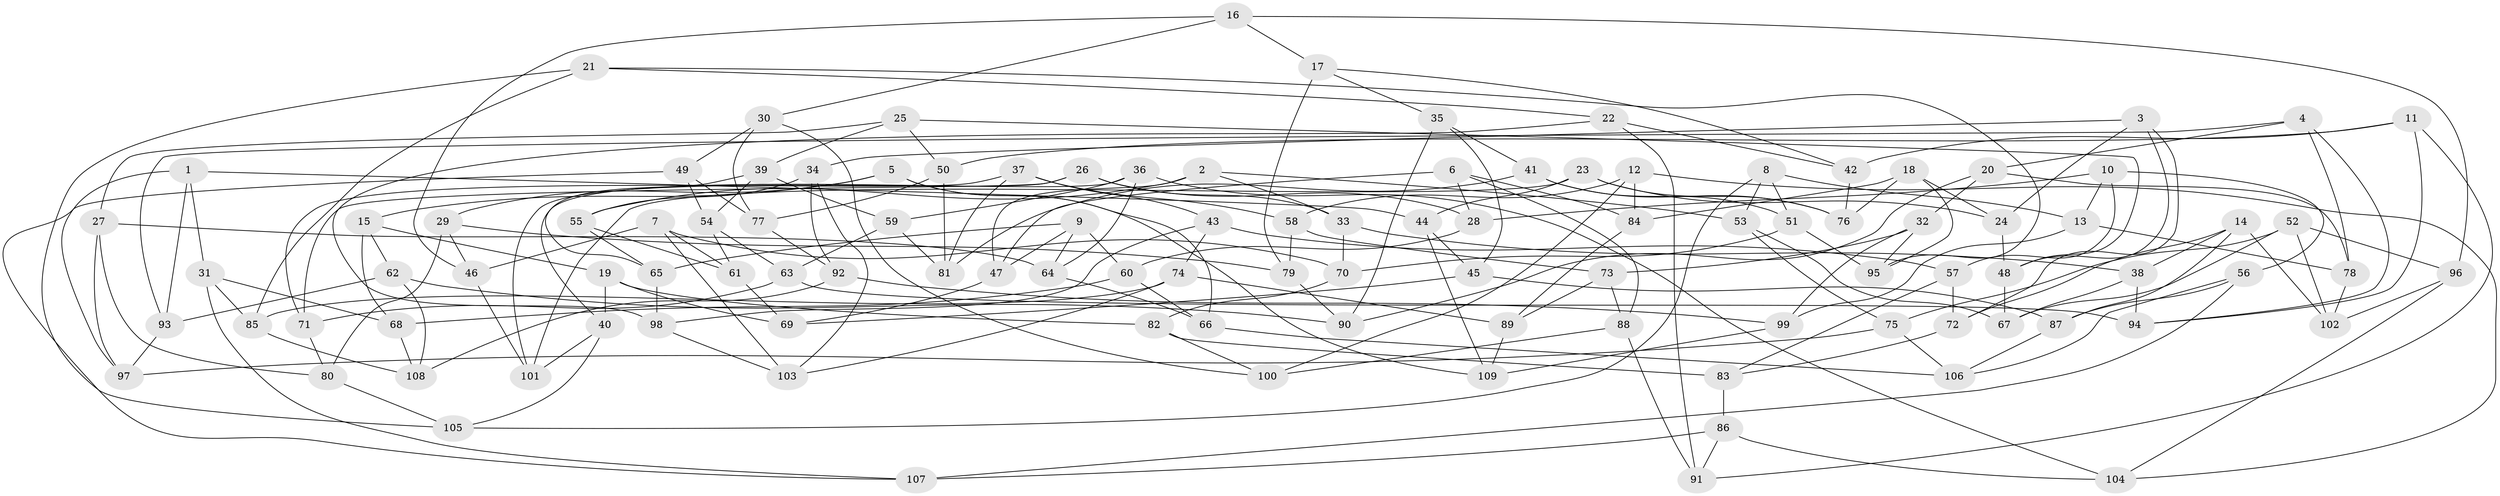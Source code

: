 // coarse degree distribution, {4: 0.39705882352941174, 5: 0.14705882352941177, 6: 0.45588235294117646}
// Generated by graph-tools (version 1.1) at 2025/52/02/27/25 19:52:33]
// undirected, 109 vertices, 218 edges
graph export_dot {
graph [start="1"]
  node [color=gray90,style=filled];
  1;
  2;
  3;
  4;
  5;
  6;
  7;
  8;
  9;
  10;
  11;
  12;
  13;
  14;
  15;
  16;
  17;
  18;
  19;
  20;
  21;
  22;
  23;
  24;
  25;
  26;
  27;
  28;
  29;
  30;
  31;
  32;
  33;
  34;
  35;
  36;
  37;
  38;
  39;
  40;
  41;
  42;
  43;
  44;
  45;
  46;
  47;
  48;
  49;
  50;
  51;
  52;
  53;
  54;
  55;
  56;
  57;
  58;
  59;
  60;
  61;
  62;
  63;
  64;
  65;
  66;
  67;
  68;
  69;
  70;
  71;
  72;
  73;
  74;
  75;
  76;
  77;
  78;
  79;
  80;
  81;
  82;
  83;
  84;
  85;
  86;
  87;
  88;
  89;
  90;
  91;
  92;
  93;
  94;
  95;
  96;
  97;
  98;
  99;
  100;
  101;
  102;
  103;
  104;
  105;
  106;
  107;
  108;
  109;
  1 -- 31;
  1 -- 97;
  1 -- 93;
  1 -- 44;
  2 -- 33;
  2 -- 53;
  2 -- 55;
  2 -- 47;
  3 -- 72;
  3 -- 24;
  3 -- 34;
  3 -- 48;
  4 -- 93;
  4 -- 20;
  4 -- 78;
  4 -- 94;
  5 -- 109;
  5 -- 15;
  5 -- 66;
  5 -- 29;
  6 -- 47;
  6 -- 88;
  6 -- 84;
  6 -- 28;
  7 -- 70;
  7 -- 103;
  7 -- 46;
  7 -- 61;
  8 -- 53;
  8 -- 13;
  8 -- 51;
  8 -- 105;
  9 -- 65;
  9 -- 60;
  9 -- 64;
  9 -- 47;
  10 -- 28;
  10 -- 56;
  10 -- 13;
  10 -- 57;
  11 -- 42;
  11 -- 94;
  11 -- 50;
  11 -- 91;
  12 -- 58;
  12 -- 84;
  12 -- 104;
  12 -- 100;
  13 -- 78;
  13 -- 99;
  14 -- 102;
  14 -- 72;
  14 -- 38;
  14 -- 87;
  15 -- 62;
  15 -- 19;
  15 -- 68;
  16 -- 96;
  16 -- 17;
  16 -- 46;
  16 -- 30;
  17 -- 42;
  17 -- 79;
  17 -- 35;
  18 -- 84;
  18 -- 24;
  18 -- 95;
  18 -- 76;
  19 -- 40;
  19 -- 82;
  19 -- 69;
  20 -- 90;
  20 -- 78;
  20 -- 32;
  21 -- 95;
  21 -- 85;
  21 -- 22;
  21 -- 105;
  22 -- 91;
  22 -- 42;
  22 -- 98;
  23 -- 44;
  23 -- 101;
  23 -- 76;
  23 -- 24;
  24 -- 48;
  25 -- 39;
  25 -- 50;
  25 -- 27;
  25 -- 48;
  26 -- 28;
  26 -- 101;
  26 -- 33;
  26 -- 71;
  27 -- 97;
  27 -- 64;
  27 -- 80;
  28 -- 60;
  29 -- 79;
  29 -- 46;
  29 -- 80;
  30 -- 49;
  30 -- 100;
  30 -- 77;
  31 -- 85;
  31 -- 107;
  31 -- 68;
  32 -- 99;
  32 -- 95;
  32 -- 73;
  33 -- 38;
  33 -- 70;
  34 -- 92;
  34 -- 55;
  34 -- 103;
  35 -- 45;
  35 -- 41;
  35 -- 90;
  36 -- 59;
  36 -- 40;
  36 -- 64;
  36 -- 104;
  37 -- 43;
  37 -- 58;
  37 -- 81;
  37 -- 71;
  38 -- 67;
  38 -- 94;
  39 -- 54;
  39 -- 65;
  39 -- 59;
  40 -- 105;
  40 -- 101;
  41 -- 51;
  41 -- 81;
  41 -- 76;
  42 -- 76;
  43 -- 57;
  43 -- 74;
  43 -- 98;
  44 -- 109;
  44 -- 45;
  45 -- 87;
  45 -- 69;
  46 -- 101;
  47 -- 69;
  48 -- 67;
  49 -- 107;
  49 -- 77;
  49 -- 54;
  50 -- 77;
  50 -- 81;
  51 -- 70;
  51 -- 95;
  52 -- 67;
  52 -- 102;
  52 -- 96;
  52 -- 75;
  53 -- 67;
  53 -- 75;
  54 -- 63;
  54 -- 61;
  55 -- 65;
  55 -- 61;
  56 -- 87;
  56 -- 106;
  56 -- 107;
  57 -- 72;
  57 -- 83;
  58 -- 73;
  58 -- 79;
  59 -- 81;
  59 -- 63;
  60 -- 68;
  60 -- 66;
  61 -- 69;
  62 -- 108;
  62 -- 90;
  62 -- 93;
  63 -- 71;
  63 -- 94;
  64 -- 66;
  65 -- 98;
  66 -- 106;
  68 -- 108;
  70 -- 82;
  71 -- 80;
  72 -- 83;
  73 -- 88;
  73 -- 89;
  74 -- 103;
  74 -- 89;
  74 -- 85;
  75 -- 97;
  75 -- 106;
  77 -- 92;
  78 -- 102;
  79 -- 90;
  80 -- 105;
  82 -- 100;
  82 -- 83;
  83 -- 86;
  84 -- 89;
  85 -- 108;
  86 -- 91;
  86 -- 107;
  86 -- 104;
  87 -- 106;
  88 -- 91;
  88 -- 100;
  89 -- 109;
  92 -- 108;
  92 -- 99;
  93 -- 97;
  96 -- 102;
  96 -- 104;
  98 -- 103;
  99 -- 109;
}
